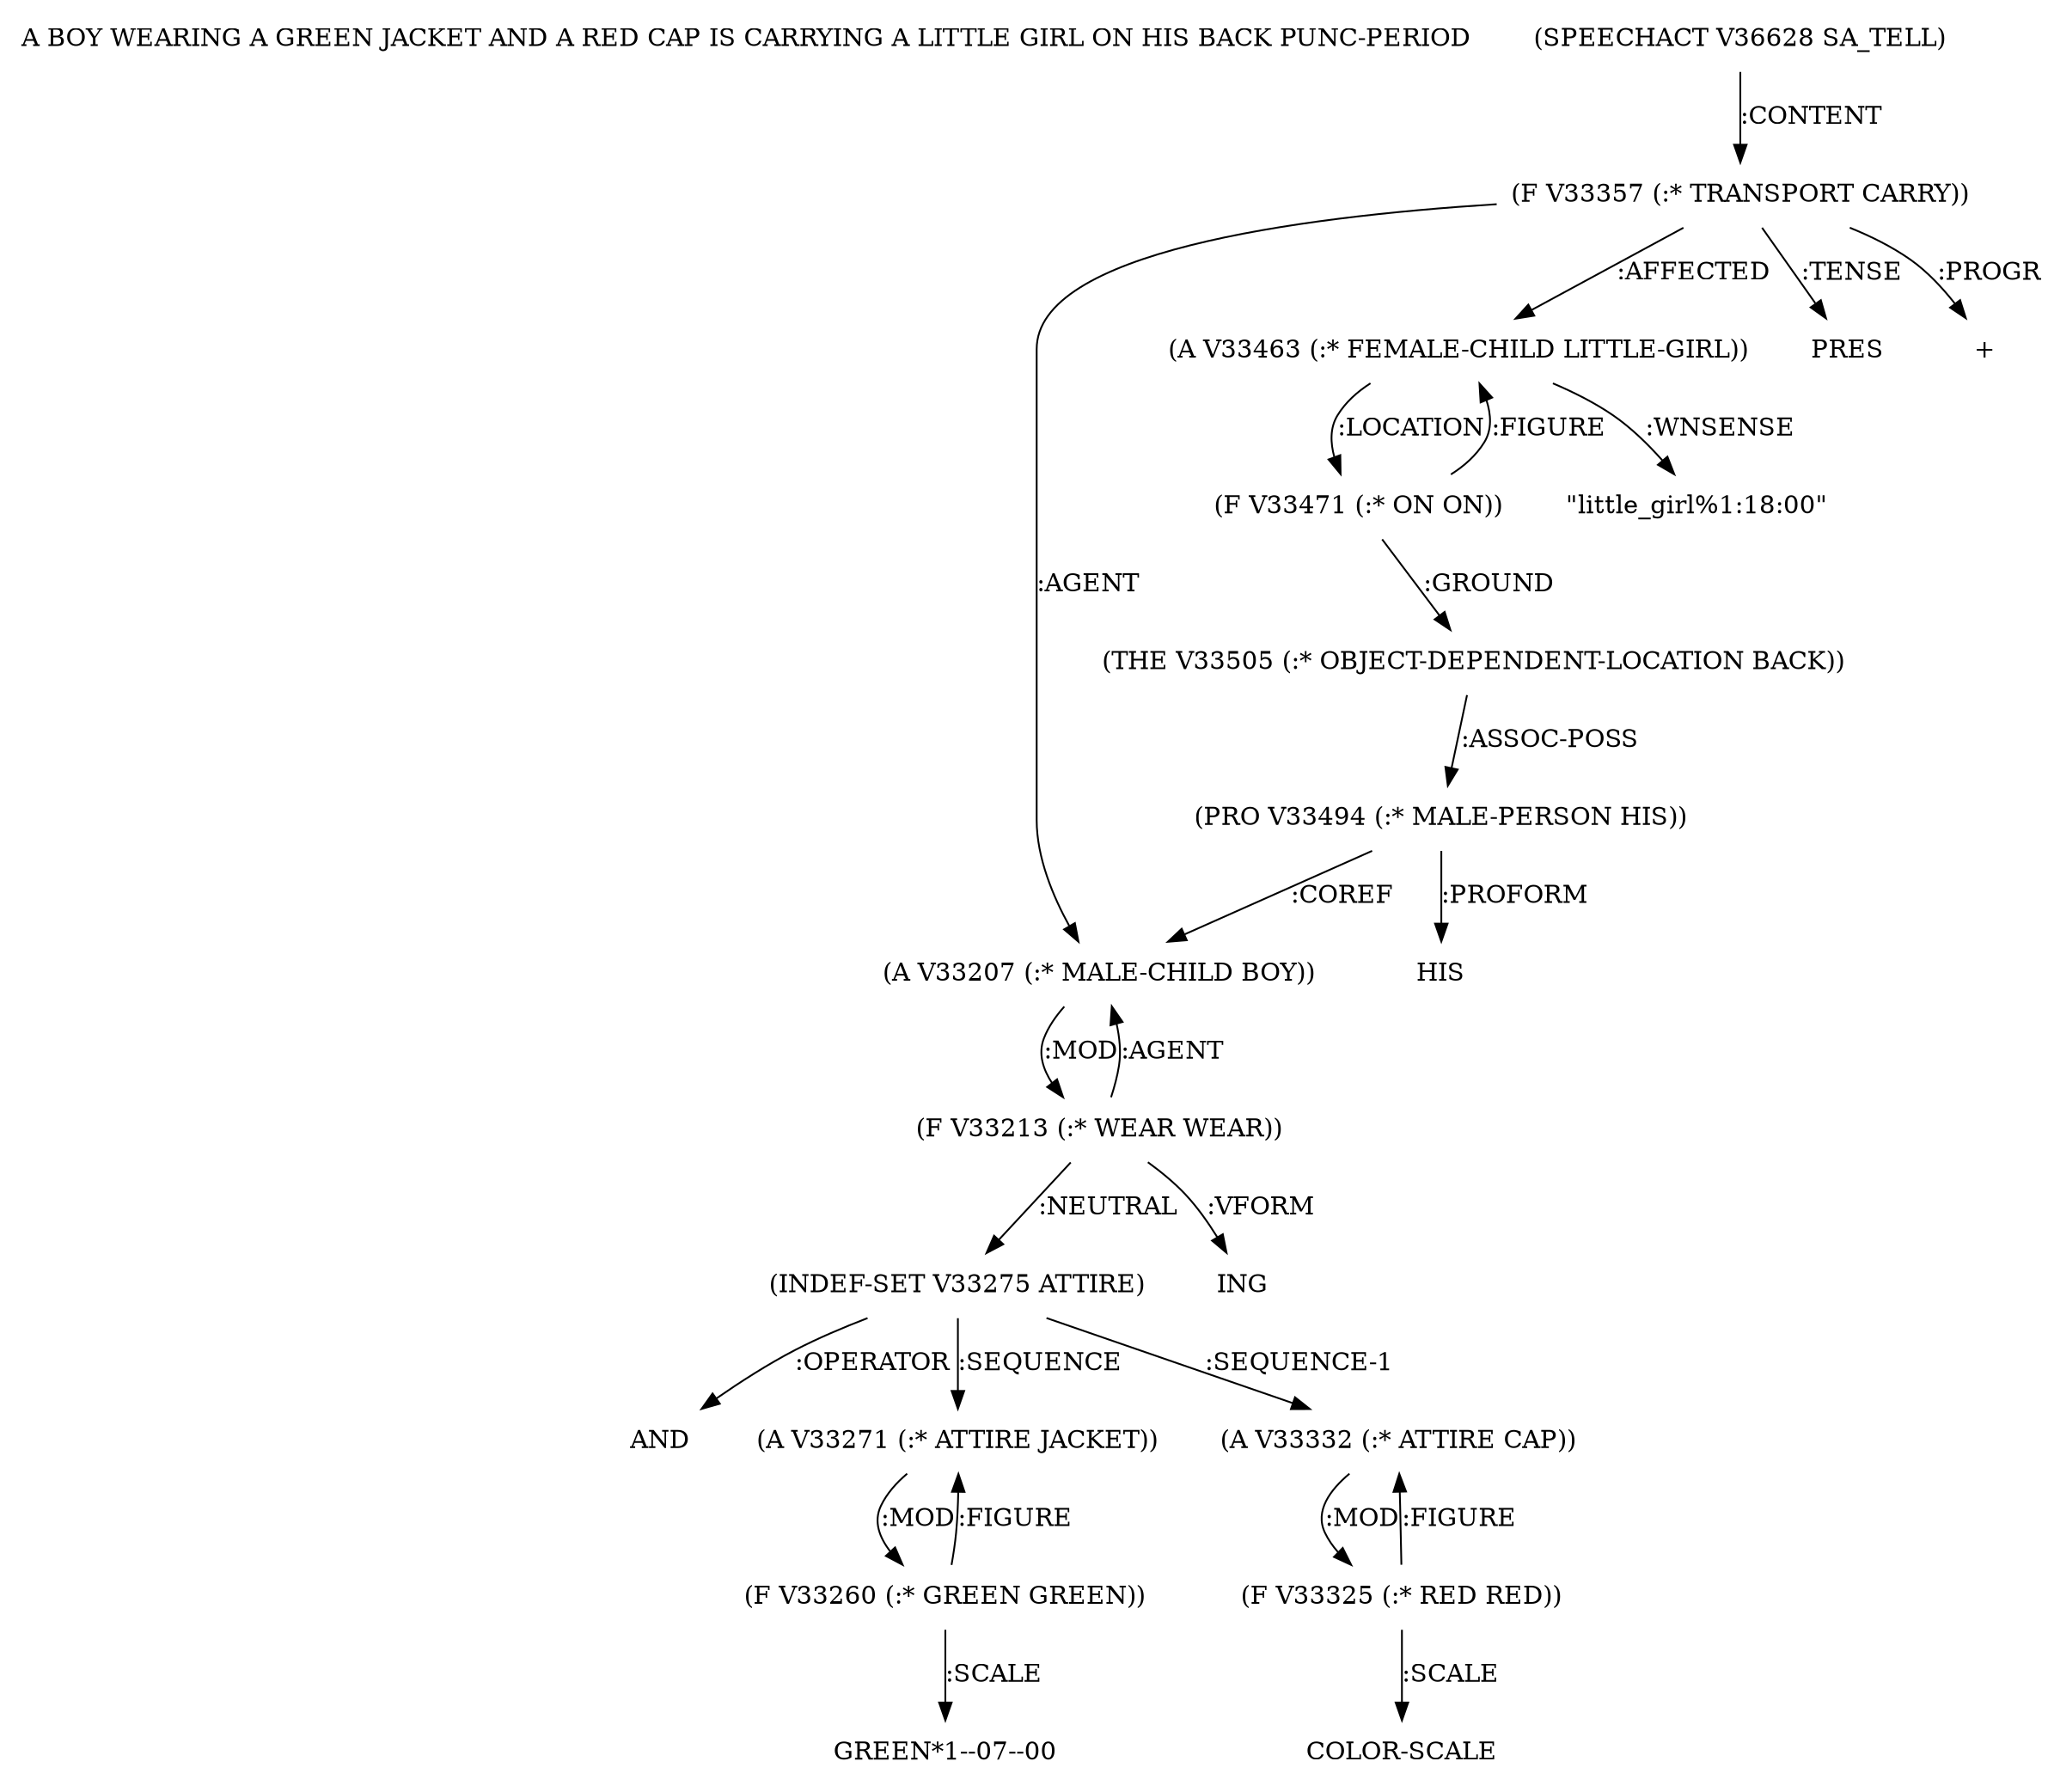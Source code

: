 digraph Terms {
  node [shape=none]
  "A BOY WEARING A GREEN JACKET AND A RED CAP IS CARRYING A LITTLE GIRL ON HIS BACK PUNC-PERIOD"
  "V36628" [label="(SPEECHACT V36628 SA_TELL)"]
  "V36628" -> "V33357" [label=":CONTENT"]
  "V33357" [label="(F V33357 (:* TRANSPORT CARRY))"]
  "V33357" -> "V33207" [label=":AGENT"]
  "V33357" -> "V33463" [label=":AFFECTED"]
  "V33357" -> "NT39409" [label=":TENSE"]
  "NT39409" [label="PRES"]
  "V33357" -> "NT39410" [label=":PROGR"]
  "NT39410" [label="+"]
  "V33207" [label="(A V33207 (:* MALE-CHILD BOY))"]
  "V33207" -> "V33213" [label=":MOD"]
  "V33213" [label="(F V33213 (:* WEAR WEAR))"]
  "V33213" -> "V33207" [label=":AGENT"]
  "V33213" -> "V33275" [label=":NEUTRAL"]
  "V33213" -> "NT39411" [label=":VFORM"]
  "NT39411" [label="ING"]
  "V33275" [label="(INDEF-SET V33275 ATTIRE)"]
  "V33275" -> "NT39412" [label=":OPERATOR"]
  "NT39412" [label="AND"]
  "V33275" -> "V33271" [label=":SEQUENCE"]
  "V33275" -> "V33332" [label=":SEQUENCE-1"]
  "V33271" [label="(A V33271 (:* ATTIRE JACKET))"]
  "V33271" -> "V33260" [label=":MOD"]
  "V33260" [label="(F V33260 (:* GREEN GREEN))"]
  "V33260" -> "V33271" [label=":FIGURE"]
  "V33260" -> "NT39413" [label=":SCALE"]
  "NT39413" [label="GREEN*1--07--00"]
  "V33332" [label="(A V33332 (:* ATTIRE CAP))"]
  "V33332" -> "V33325" [label=":MOD"]
  "V33325" [label="(F V33325 (:* RED RED))"]
  "V33325" -> "V33332" [label=":FIGURE"]
  "V33325" -> "NT39414" [label=":SCALE"]
  "NT39414" [label="COLOR-SCALE"]
  "V33463" [label="(A V33463 (:* FEMALE-CHILD LITTLE-GIRL))"]
  "V33463" -> "V33471" [label=":LOCATION"]
  "V33463" -> "NT39415" [label=":WNSENSE"]
  "NT39415" [label="\"little_girl%1:18:00\""]
  "V33471" [label="(F V33471 (:* ON ON))"]
  "V33471" -> "V33505" [label=":GROUND"]
  "V33471" -> "V33463" [label=":FIGURE"]
  "V33505" [label="(THE V33505 (:* OBJECT-DEPENDENT-LOCATION BACK))"]
  "V33505" -> "V33494" [label=":ASSOC-POSS"]
  "V33494" [label="(PRO V33494 (:* MALE-PERSON HIS))"]
  "V33494" -> "NT39416" [label=":PROFORM"]
  "NT39416" [label="HIS"]
  "V33494" -> "V33207" [label=":COREF"]
}
